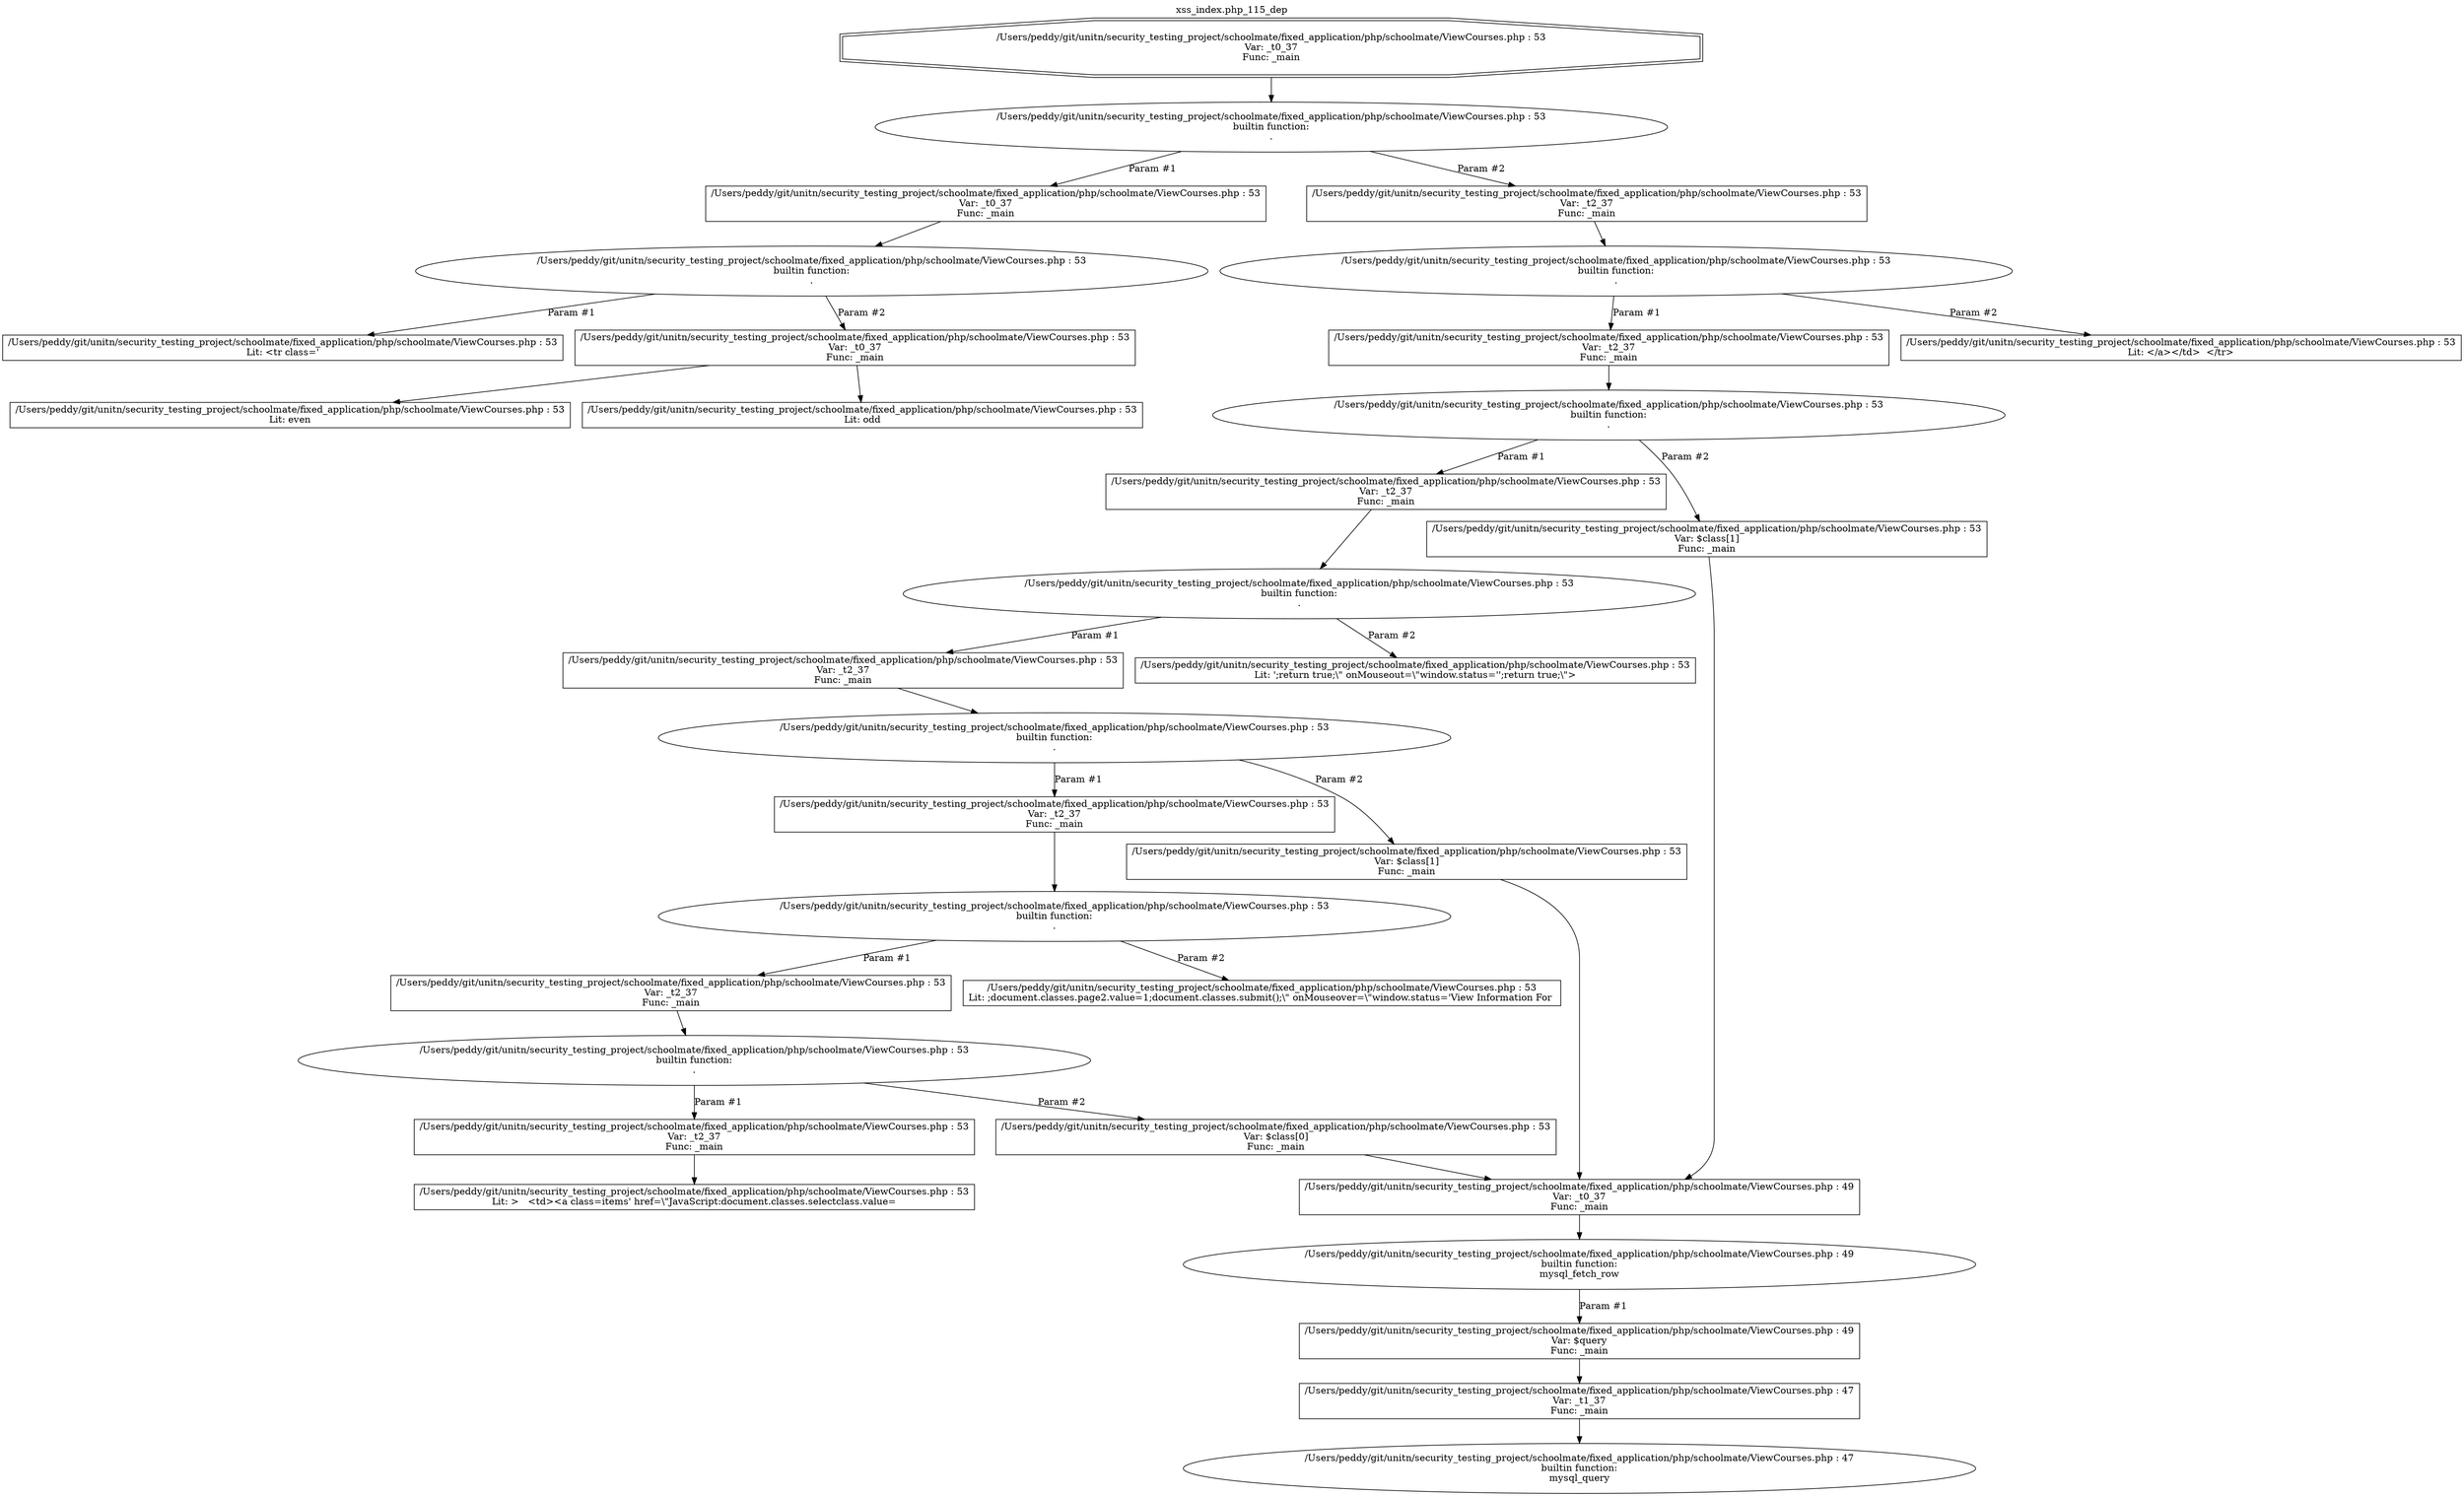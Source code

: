 digraph cfg {
  label="xss_index.php_115_dep";
  labelloc=t;
  n1 [shape=doubleoctagon, label="/Users/peddy/git/unitn/security_testing_project/schoolmate/fixed_application/php/schoolmate/ViewCourses.php : 53\nVar: _t0_37\nFunc: _main\n"];
  n2 [shape=ellipse, label="/Users/peddy/git/unitn/security_testing_project/schoolmate/fixed_application/php/schoolmate/ViewCourses.php : 53\nbuiltin function:\n.\n"];
  n3 [shape=box, label="/Users/peddy/git/unitn/security_testing_project/schoolmate/fixed_application/php/schoolmate/ViewCourses.php : 53\nVar: _t0_37\nFunc: _main\n"];
  n4 [shape=ellipse, label="/Users/peddy/git/unitn/security_testing_project/schoolmate/fixed_application/php/schoolmate/ViewCourses.php : 53\nbuiltin function:\n.\n"];
  n5 [shape=box, label="/Users/peddy/git/unitn/security_testing_project/schoolmate/fixed_application/php/schoolmate/ViewCourses.php : 53\nLit: <tr class='\n"];
  n6 [shape=box, label="/Users/peddy/git/unitn/security_testing_project/schoolmate/fixed_application/php/schoolmate/ViewCourses.php : 53\nVar: _t0_37\nFunc: _main\n"];
  n7 [shape=box, label="/Users/peddy/git/unitn/security_testing_project/schoolmate/fixed_application/php/schoolmate/ViewCourses.php : 53\nLit: even\n"];
  n8 [shape=box, label="/Users/peddy/git/unitn/security_testing_project/schoolmate/fixed_application/php/schoolmate/ViewCourses.php : 53\nLit: odd\n"];
  n9 [shape=box, label="/Users/peddy/git/unitn/security_testing_project/schoolmate/fixed_application/php/schoolmate/ViewCourses.php : 53\nVar: _t2_37\nFunc: _main\n"];
  n10 [shape=ellipse, label="/Users/peddy/git/unitn/security_testing_project/schoolmate/fixed_application/php/schoolmate/ViewCourses.php : 53\nbuiltin function:\n.\n"];
  n11 [shape=box, label="/Users/peddy/git/unitn/security_testing_project/schoolmate/fixed_application/php/schoolmate/ViewCourses.php : 53\nVar: _t2_37\nFunc: _main\n"];
  n12 [shape=ellipse, label="/Users/peddy/git/unitn/security_testing_project/schoolmate/fixed_application/php/schoolmate/ViewCourses.php : 53\nbuiltin function:\n.\n"];
  n13 [shape=box, label="/Users/peddy/git/unitn/security_testing_project/schoolmate/fixed_application/php/schoolmate/ViewCourses.php : 53\nVar: _t2_37\nFunc: _main\n"];
  n14 [shape=ellipse, label="/Users/peddy/git/unitn/security_testing_project/schoolmate/fixed_application/php/schoolmate/ViewCourses.php : 53\nbuiltin function:\n.\n"];
  n15 [shape=box, label="/Users/peddy/git/unitn/security_testing_project/schoolmate/fixed_application/php/schoolmate/ViewCourses.php : 53\nVar: _t2_37\nFunc: _main\n"];
  n16 [shape=ellipse, label="/Users/peddy/git/unitn/security_testing_project/schoolmate/fixed_application/php/schoolmate/ViewCourses.php : 53\nbuiltin function:\n.\n"];
  n17 [shape=box, label="/Users/peddy/git/unitn/security_testing_project/schoolmate/fixed_application/php/schoolmate/ViewCourses.php : 53\nVar: _t2_37\nFunc: _main\n"];
  n18 [shape=ellipse, label="/Users/peddy/git/unitn/security_testing_project/schoolmate/fixed_application/php/schoolmate/ViewCourses.php : 53\nbuiltin function:\n.\n"];
  n19 [shape=box, label="/Users/peddy/git/unitn/security_testing_project/schoolmate/fixed_application/php/schoolmate/ViewCourses.php : 53\nVar: _t2_37\nFunc: _main\n"];
  n20 [shape=ellipse, label="/Users/peddy/git/unitn/security_testing_project/schoolmate/fixed_application/php/schoolmate/ViewCourses.php : 53\nbuiltin function:\n.\n"];
  n21 [shape=box, label="/Users/peddy/git/unitn/security_testing_project/schoolmate/fixed_application/php/schoolmate/ViewCourses.php : 53\nVar: _t2_37\nFunc: _main\n"];
  n22 [shape=box, label="/Users/peddy/git/unitn/security_testing_project/schoolmate/fixed_application/php/schoolmate/ViewCourses.php : 53\nLit: >   <td><a class=items' href=\\\"JavaScript:document.classes.selectclass.value=\n"];
  n23 [shape=box, label="/Users/peddy/git/unitn/security_testing_project/schoolmate/fixed_application/php/schoolmate/ViewCourses.php : 53\nVar: $class[0]\nFunc: _main\n"];
  n24 [shape=box, label="/Users/peddy/git/unitn/security_testing_project/schoolmate/fixed_application/php/schoolmate/ViewCourses.php : 49\nVar: _t0_37\nFunc: _main\n"];
  n25 [shape=ellipse, label="/Users/peddy/git/unitn/security_testing_project/schoolmate/fixed_application/php/schoolmate/ViewCourses.php : 49\nbuiltin function:\nmysql_fetch_row\n"];
  n26 [shape=box, label="/Users/peddy/git/unitn/security_testing_project/schoolmate/fixed_application/php/schoolmate/ViewCourses.php : 49\nVar: $query\nFunc: _main\n"];
  n27 [shape=box, label="/Users/peddy/git/unitn/security_testing_project/schoolmate/fixed_application/php/schoolmate/ViewCourses.php : 47\nVar: _t1_37\nFunc: _main\n"];
  n28 [shape=ellipse, label="/Users/peddy/git/unitn/security_testing_project/schoolmate/fixed_application/php/schoolmate/ViewCourses.php : 47\nbuiltin function:\nmysql_query\n"];
  n29 [shape=box, label="/Users/peddy/git/unitn/security_testing_project/schoolmate/fixed_application/php/schoolmate/ViewCourses.php : 53\nLit: ;document.classes.page2.value=1;document.classes.submit();\\\" onMouseover=\\\"window.status='View Information For \n"];
  n30 [shape=box, label="/Users/peddy/git/unitn/security_testing_project/schoolmate/fixed_application/php/schoolmate/ViewCourses.php : 53\nVar: $class[1]\nFunc: _main\n"];
  n31 [shape=box, label="/Users/peddy/git/unitn/security_testing_project/schoolmate/fixed_application/php/schoolmate/ViewCourses.php : 53\nLit: ';return true;\\\" onMouseout=\\\"window.status='';return true;\\\">\n"];
  n32 [shape=box, label="/Users/peddy/git/unitn/security_testing_project/schoolmate/fixed_application/php/schoolmate/ViewCourses.php : 53\nVar: $class[1]\nFunc: _main\n"];
  n33 [shape=box, label="/Users/peddy/git/unitn/security_testing_project/schoolmate/fixed_application/php/schoolmate/ViewCourses.php : 53\nLit: </a></td>  </tr>\n"];
  n1 -> n2;
  n3 -> n4;
  n4 -> n5[label="Param #1"];
  n4 -> n6[label="Param #2"];
  n6 -> n7;
  n6 -> n8;
  n2 -> n3[label="Param #1"];
  n2 -> n9[label="Param #2"];
  n9 -> n10;
  n11 -> n12;
  n13 -> n14;
  n15 -> n16;
  n17 -> n18;
  n19 -> n20;
  n21 -> n22;
  n20 -> n21[label="Param #1"];
  n20 -> n23[label="Param #2"];
  n24 -> n25;
  n27 -> n28;
  n26 -> n27;
  n25 -> n26[label="Param #1"];
  n23 -> n24;
  n18 -> n19[label="Param #1"];
  n18 -> n29[label="Param #2"];
  n16 -> n17[label="Param #1"];
  n16 -> n30[label="Param #2"];
  n30 -> n24;
  n14 -> n15[label="Param #1"];
  n14 -> n31[label="Param #2"];
  n12 -> n13[label="Param #1"];
  n12 -> n32[label="Param #2"];
  n32 -> n24;
  n10 -> n11[label="Param #1"];
  n10 -> n33[label="Param #2"];
}
